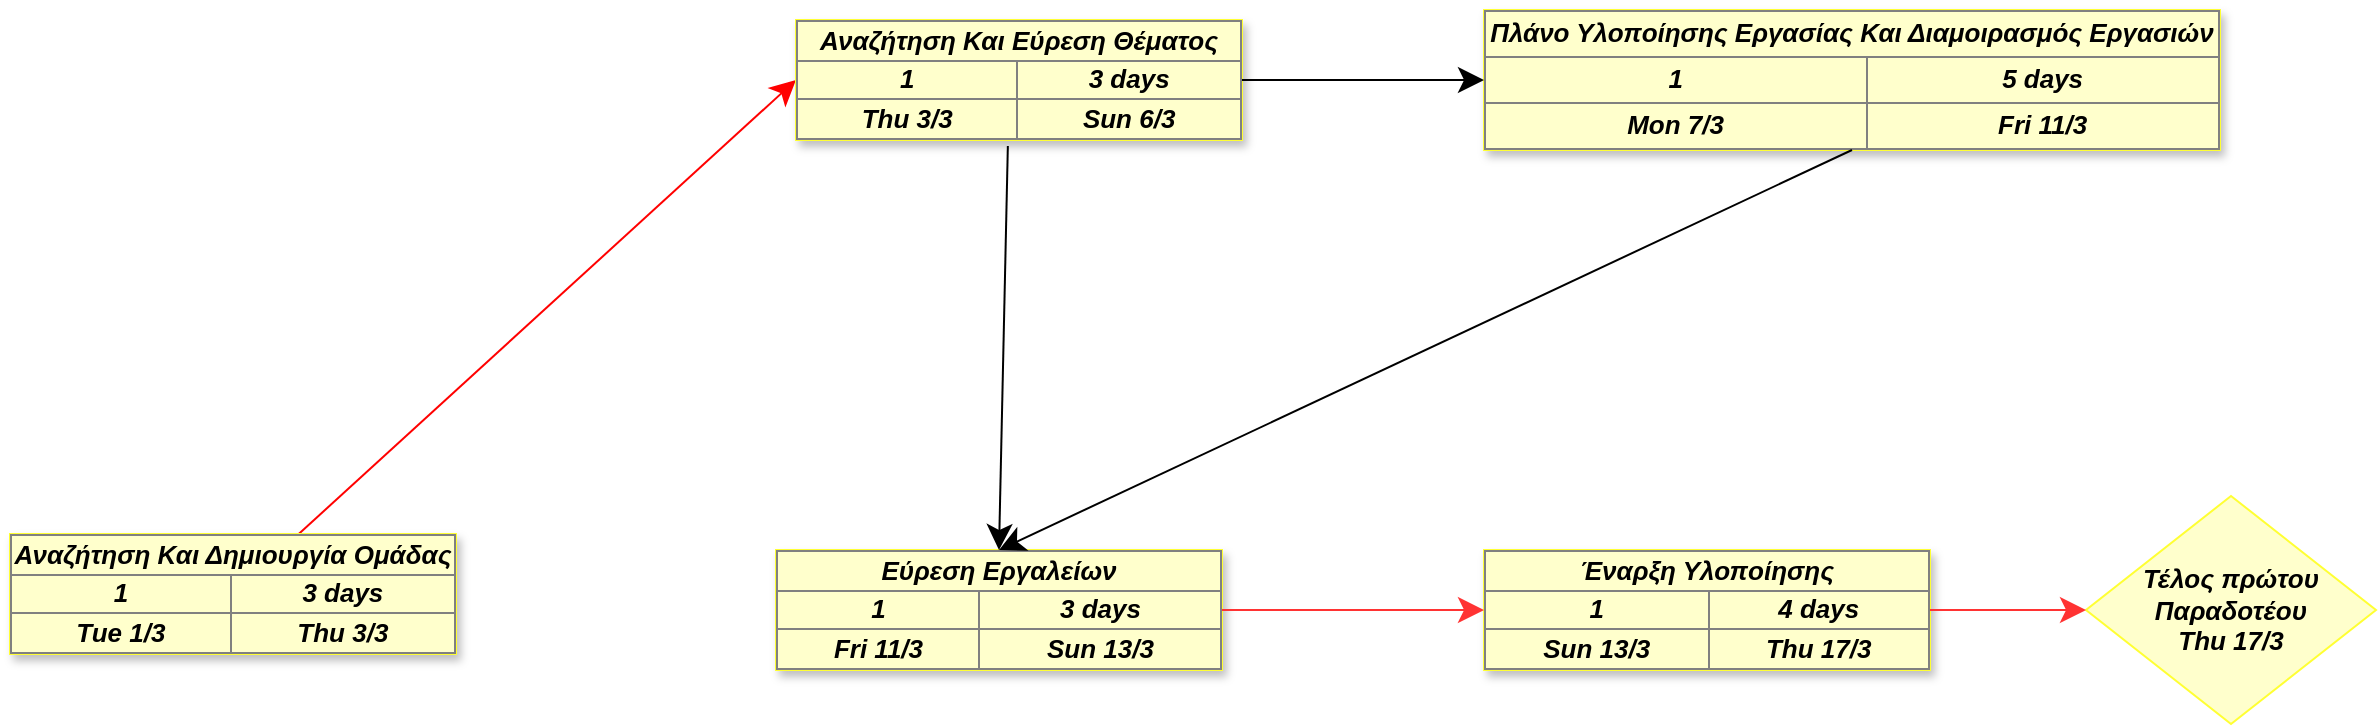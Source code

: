 <mxfile version="17.1.2" type="google"><diagram name="Page-1" id="9c096ad6-e400-ecc8-3e38-643d2caac077"><mxGraphModel grid="1" gridSize="10" guides="1" tooltips="1" connect="1" arrows="1" page="1" fold="1" pageScale="1.5" pageWidth="1169" pageHeight="826" background="none" math="0" shadow="0"><root><mxCell id="0" style=";html=1;"/><mxCell id="1" style=";html=1;" parent="0"/><mxCell id="3cfceab9cabfe5b9-22" style="html=1;startSize=10;endArrow=classic;endFill=1;endSize=10;strokeColor=#FF0000;strokeWidth=1;fontSize=12;entryX=0;entryY=0.5;entryDx=0;entryDy=0;" parent="1" source="30e23a8a0b95c500-1" target="D7H-8uDvHU0mZIbSwzVc-1" edge="1"><mxGeometry relative="1" as="geometry"><mxPoint x="540" y="190" as="targetPoint"/></mxGeometry></mxCell><mxCell id="30e23a8a0b95c500-1" value="&lt;table border=&quot;1&quot; width=&quot;100%&quot; style=&quot;width: 100% ; height: 100% ; border-collapse: collapse ; font-size: 13px&quot;&gt;&lt;tbody style=&quot;font-size: 13px&quot;&gt;&lt;tr style=&quot;font-size: 13px&quot;&gt;&lt;td colspan=&quot;2&quot; style=&quot;font-size: 13px&quot;&gt;Αναζήτηση Και Δημιουργία Ομάδας&lt;br style=&quot;font-size: 13px&quot;&gt;&lt;/td&gt;&lt;/tr&gt;&lt;tr style=&quot;font-size: 13px&quot;&gt;&lt;td style=&quot;font-size: 13px&quot;&gt;&lt;font style=&quot;font-size: 13px&quot;&gt;1&lt;/font&gt;&lt;/td&gt;&lt;td style=&quot;font-size: 13px&quot;&gt;&lt;font style=&quot;font-size: 13px&quot;&gt;3 days&lt;/font&gt;&lt;/td&gt;&lt;/tr&gt;&lt;tr style=&quot;font-size: 13px&quot;&gt;&lt;td style=&quot;font-size: 13px&quot;&gt;Tue 1/3&lt;/td&gt;&lt;td style=&quot;font-size: 13px&quot;&gt;Thu 3/3&lt;/td&gt;&lt;/tr&gt;&lt;/tbody&gt;&lt;/table&gt;" style="text;html=1;strokeColor=#FFFF33;fillColor=#FFFFCC;overflow=fill;rounded=0;shadow=1;fontSize=13;align=center;fontStyle=3" parent="1" vertex="1"><mxGeometry x="167" y="432" width="223" height="60" as="geometry"/></mxCell><mxCell id="D7H-8uDvHU0mZIbSwzVc-1" value="&lt;table border=&quot;1&quot; width=&quot;100%&quot; style=&quot;width: 100% ; height: 100% ; border-collapse: collapse ; font-size: 13px&quot;&gt;&lt;tbody style=&quot;font-size: 13px&quot;&gt;&lt;tr style=&quot;font-size: 13px&quot;&gt;&lt;td colspan=&quot;2&quot;&gt;Αναζήτηση Και Εύρεση Θέματος&lt;/td&gt;&lt;/tr&gt;&lt;tr style=&quot;font-size: 13px&quot;&gt;&lt;td style=&quot;font-size: 13px&quot;&gt;&lt;font style=&quot;font-size: 13px&quot;&gt;1&lt;/font&gt;&lt;/td&gt;&lt;td style=&quot;font-size: 13px&quot;&gt;&lt;font style=&quot;font-size: 13px&quot;&gt;3 days&lt;/font&gt;&lt;/td&gt;&lt;/tr&gt;&lt;tr style=&quot;font-size: 13px&quot;&gt;&lt;td style=&quot;font-size: 13px&quot;&gt;Thu 3/3&lt;/td&gt;&lt;td style=&quot;font-size: 13px&quot;&gt;Sun 6/3&lt;/td&gt;&lt;/tr&gt;&lt;/tbody&gt;&lt;/table&gt;" style="text;html=1;strokeColor=#FFFF33;fillColor=#FFFFCC;overflow=fill;rounded=0;shadow=1;fontSize=13;align=center;fontStyle=3" vertex="1" parent="1"><mxGeometry x="560" y="175" width="223" height="60" as="geometry"/></mxCell><mxCell id="D7H-8uDvHU0mZIbSwzVc-2" value="&lt;table border=&quot;1&quot; width=&quot;100%&quot; style=&quot;width: 100% ; height: 100% ; border-collapse: collapse ; font-size: 13px&quot;&gt;&lt;tbody style=&quot;font-size: 13px&quot;&gt;&lt;tr style=&quot;font-size: 13px&quot;&gt;&lt;td colspan=&quot;2&quot;&gt;Πλάνο Υλοποίησης Εργασίας Και Διαμοιρασμός Εργασιών&lt;/td&gt;&lt;/tr&gt;&lt;tr style=&quot;font-size: 13px&quot;&gt;&lt;td style=&quot;font-size: 13px&quot;&gt;&lt;font style=&quot;font-size: 13px&quot;&gt;1&lt;/font&gt;&lt;/td&gt;&lt;td style=&quot;font-size: 13px&quot;&gt;&lt;font style=&quot;font-size: 13px&quot;&gt;5 days&lt;/font&gt;&lt;/td&gt;&lt;/tr&gt;&lt;tr style=&quot;font-size: 13px&quot;&gt;&lt;td style=&quot;font-size: 13px&quot;&gt;Mon 7/3&lt;/td&gt;&lt;td style=&quot;font-size: 13px&quot;&gt;Fri 11/3&lt;/td&gt;&lt;/tr&gt;&lt;/tbody&gt;&lt;/table&gt;" style="text;html=1;strokeColor=#FFFF33;fillColor=#FFFFCC;overflow=fill;rounded=0;shadow=1;fontSize=13;align=center;fontStyle=3" vertex="1" parent="1"><mxGeometry x="904" y="170" width="368" height="70" as="geometry"/></mxCell><mxCell id="D7H-8uDvHU0mZIbSwzVc-4" style="html=1;startSize=10;endArrow=classic;endFill=1;endSize=10;strokeColor=#000000;strokeWidth=1;fontSize=12;entryX=0;entryY=0.5;entryDx=0;entryDy=0;exitX=1;exitY=0.5;exitDx=0;exitDy=0;" edge="1" parent="1" source="D7H-8uDvHU0mZIbSwzVc-1" target="D7H-8uDvHU0mZIbSwzVc-2"><mxGeometry relative="1" as="geometry"><mxPoint x="837.003" y="202" as="sourcePoint"/><mxPoint x="1103.98" y="-30" as="targetPoint"/></mxGeometry></mxCell><mxCell id="D7H-8uDvHU0mZIbSwzVc-5" value="&lt;table border=&quot;1&quot; width=&quot;100%&quot; style=&quot;width: 100% ; height: 100% ; border-collapse: collapse ; font-size: 13px&quot;&gt;&lt;tbody style=&quot;font-size: 13px&quot;&gt;&lt;tr style=&quot;font-size: 13px&quot;&gt;&lt;td colspan=&quot;2&quot;&gt;Εύρεση Εργαλείων&lt;/td&gt;&lt;/tr&gt;&lt;tr style=&quot;font-size: 13px&quot;&gt;&lt;td style=&quot;font-size: 13px&quot;&gt;&lt;font style=&quot;font-size: 13px&quot;&gt;1&lt;/font&gt;&lt;/td&gt;&lt;td style=&quot;font-size: 13px&quot;&gt;&lt;font style=&quot;font-size: 13px&quot;&gt;3 days&lt;/font&gt;&lt;/td&gt;&lt;/tr&gt;&lt;tr style=&quot;font-size: 13px&quot;&gt;&lt;td style=&quot;font-size: 13px&quot;&gt;Fri 11/3&lt;/td&gt;&lt;td style=&quot;font-size: 13px&quot;&gt;Sun 13/3&lt;/td&gt;&lt;/tr&gt;&lt;/tbody&gt;&lt;/table&gt;" style="text;html=1;strokeColor=#FFFF33;fillColor=#FFFFCC;overflow=fill;rounded=0;shadow=1;fontSize=13;align=center;fontStyle=3" vertex="1" parent="1"><mxGeometry x="550" y="440" width="223" height="60" as="geometry"/></mxCell><mxCell id="D7H-8uDvHU0mZIbSwzVc-6" value="&lt;table border=&quot;1&quot; width=&quot;100%&quot; style=&quot;width: 100% ; height: 100% ; border-collapse: collapse ; font-size: 13px&quot;&gt;&lt;tbody style=&quot;font-size: 13px&quot;&gt;&lt;tr style=&quot;font-size: 13px&quot;&gt;&lt;td colspan=&quot;2&quot;&gt;Έναρξη Υλοποίησης&lt;/td&gt;&lt;/tr&gt;&lt;tr style=&quot;font-size: 13px&quot;&gt;&lt;td style=&quot;font-size: 13px&quot;&gt;&lt;font style=&quot;font-size: 13px&quot;&gt;1&lt;/font&gt;&lt;/td&gt;&lt;td style=&quot;font-size: 13px&quot;&gt;&lt;font style=&quot;font-size: 13px&quot;&gt;4 days&lt;/font&gt;&lt;/td&gt;&lt;/tr&gt;&lt;tr style=&quot;font-size: 13px&quot;&gt;&lt;td style=&quot;font-size: 13px&quot;&gt;Sun 13/3&lt;/td&gt;&lt;td style=&quot;font-size: 13px&quot;&gt;Thu 17/3&lt;/td&gt;&lt;/tr&gt;&lt;/tbody&gt;&lt;/table&gt;" style="text;html=1;strokeColor=#FFFF33;fillColor=#FFFFCC;overflow=fill;rounded=0;shadow=1;fontSize=13;align=center;fontStyle=3" vertex="1" parent="1"><mxGeometry x="904" y="440" width="223" height="60" as="geometry"/></mxCell><mxCell id="D7H-8uDvHU0mZIbSwzVc-8" value="&lt;b&gt;&lt;i&gt;Τέλος πρώτου Παραδοτέου&lt;br&gt;Thu 17/3&lt;br&gt;&lt;/i&gt;&lt;/b&gt;" style="rhombus;whiteSpace=wrap;html=1;fontSize=13;strokeColor=#FFFF33;fillColor=#FFFFCC;" vertex="1" parent="1"><mxGeometry x="1205" y="413" width="145" height="114" as="geometry"/></mxCell><mxCell id="D7H-8uDvHU0mZIbSwzVc-11" style="html=1;startSize=10;endArrow=classic;endFill=1;endSize=10;strokeColor=#000000;strokeWidth=1;fontSize=12;entryX=0.5;entryY=0;entryDx=0;entryDy=0;exitX=0.5;exitY=1;exitDx=0;exitDy=0;" edge="1" parent="1" source="D7H-8uDvHU0mZIbSwzVc-2" target="D7H-8uDvHU0mZIbSwzVc-5"><mxGeometry relative="1" as="geometry"><mxPoint x="904" y="350" as="sourcePoint"/><mxPoint x="1005" y="350" as="targetPoint"/></mxGeometry></mxCell><mxCell id="D7H-8uDvHU0mZIbSwzVc-12" style="html=1;startSize=10;endArrow=classic;endFill=1;endSize=10;strokeColor=#FF3333;strokeWidth=1;fontSize=12;entryX=0;entryY=0.5;entryDx=0;entryDy=0;exitX=1;exitY=0.5;exitDx=0;exitDy=0;" edge="1" parent="1" source="D7H-8uDvHU0mZIbSwzVc-5" target="D7H-8uDvHU0mZIbSwzVc-6"><mxGeometry relative="1" as="geometry"><mxPoint x="890" y="390" as="sourcePoint"/><mxPoint x="991" y="390" as="targetPoint"/></mxGeometry></mxCell><mxCell id="D7H-8uDvHU0mZIbSwzVc-13" style="html=1;startSize=10;endArrow=classic;endFill=1;endSize=10;strokeColor=#000000;strokeWidth=1;fontSize=12;entryX=0.5;entryY=0;entryDx=0;entryDy=0;exitX=0.475;exitY=1.05;exitDx=0;exitDy=0;exitPerimeter=0;" edge="1" parent="1" source="D7H-8uDvHU0mZIbSwzVc-1" target="D7H-8uDvHU0mZIbSwzVc-5"><mxGeometry relative="1" as="geometry"><mxPoint x="640" y="300" as="sourcePoint"/><mxPoint x="741" y="300" as="targetPoint"/></mxGeometry></mxCell><mxCell id="D7H-8uDvHU0mZIbSwzVc-16" style="html=1;startSize=10;endArrow=classic;endFill=1;endSize=10;strokeColor=#FF3333;strokeWidth=1;fontSize=12;entryX=0;entryY=0.5;entryDx=0;entryDy=0;exitX=1;exitY=0.5;exitDx=0;exitDy=0;" edge="1" parent="1" source="D7H-8uDvHU0mZIbSwzVc-6" target="D7H-8uDvHU0mZIbSwzVc-8"><mxGeometry relative="1" as="geometry"><mxPoint x="853" y="250" as="sourcePoint"/><mxPoint x="954" y="250" as="targetPoint"/><Array as="points"/></mxGeometry></mxCell></root></mxGraphModel></diagram></mxfile>